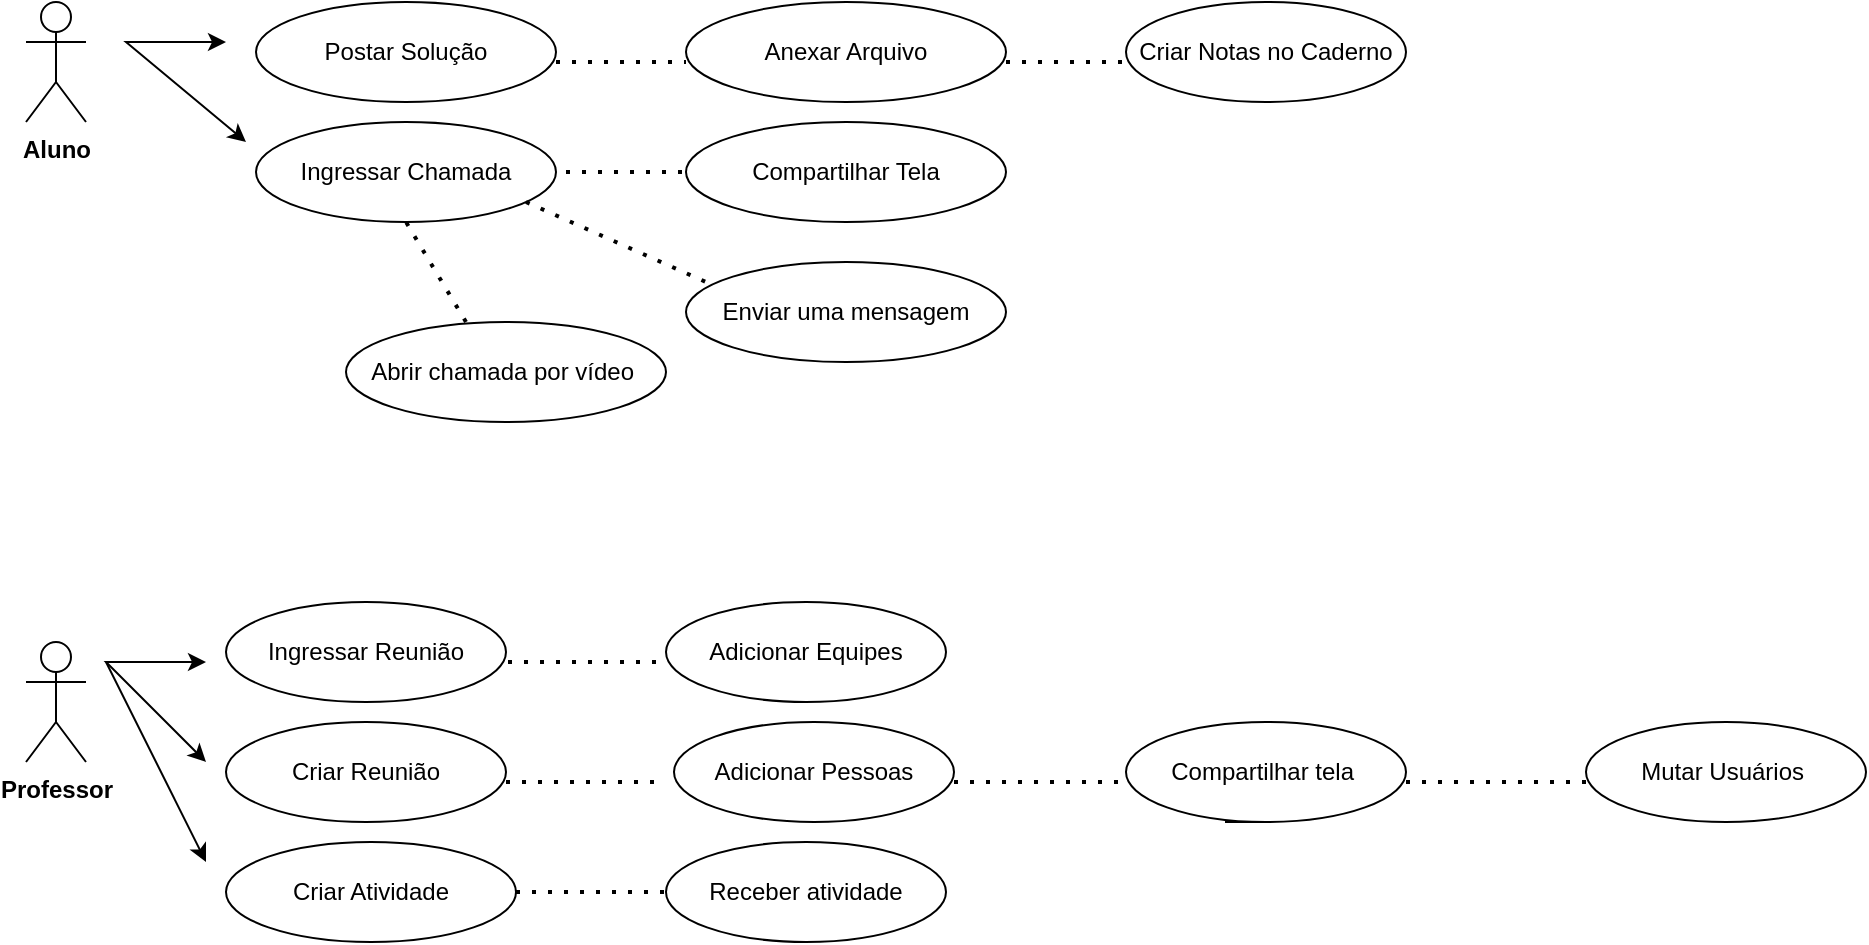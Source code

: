 <mxfile version="16.6.6" type="github">
  <diagram id="ev-IS49E887KY65rZzUE" name="Page-1">
    <mxGraphModel dx="1038" dy="547" grid="1" gridSize="10" guides="1" tooltips="1" connect="1" arrows="1" fold="1" page="1" pageScale="1" pageWidth="827" pageHeight="1169" math="0" shadow="0">
      <root>
        <mxCell id="0" />
        <mxCell id="1" parent="0" />
        <mxCell id="PeXdqCj9iYfmpQTanv59-1" value="&lt;b&gt;Aluno&lt;/b&gt;" style="shape=umlActor;verticalLabelPosition=bottom;verticalAlign=top;html=1;outlineConnect=0;" parent="1" vertex="1">
          <mxGeometry x="20" y="50" width="30" height="60" as="geometry" />
        </mxCell>
        <mxCell id="PeXdqCj9iYfmpQTanv59-6" value="" style="endArrow=classic;html=1;rounded=0;" parent="1" edge="1">
          <mxGeometry width="50" height="50" relative="1" as="geometry">
            <mxPoint x="70" y="70" as="sourcePoint" />
            <mxPoint x="120" y="70" as="targetPoint" />
          </mxGeometry>
        </mxCell>
        <mxCell id="PeXdqCj9iYfmpQTanv59-11" value="Postar Solução" style="ellipse;whiteSpace=wrap;html=1;" parent="1" vertex="1">
          <mxGeometry x="135" y="50" width="150" height="50" as="geometry" />
        </mxCell>
        <mxCell id="PeXdqCj9iYfmpQTanv59-13" value="" style="endArrow=classic;html=1;rounded=0;" parent="1" edge="1">
          <mxGeometry width="50" height="50" relative="1" as="geometry">
            <mxPoint x="80" y="70" as="sourcePoint" />
            <mxPoint x="130" y="120" as="targetPoint" />
            <Array as="points">
              <mxPoint x="70" y="70" />
            </Array>
          </mxGeometry>
        </mxCell>
        <mxCell id="PeXdqCj9iYfmpQTanv59-14" value="Ingressar Chamada" style="ellipse;whiteSpace=wrap;html=1;" parent="1" vertex="1">
          <mxGeometry x="135" y="110" width="150" height="50" as="geometry" />
        </mxCell>
        <mxCell id="PeXdqCj9iYfmpQTanv59-20" value="Anexar Arquivo" style="ellipse;whiteSpace=wrap;html=1;" parent="1" vertex="1">
          <mxGeometry x="350" y="50" width="160" height="50" as="geometry" />
        </mxCell>
        <mxCell id="PeXdqCj9iYfmpQTanv59-39" value="Enviar uma mensagem" style="ellipse;whiteSpace=wrap;html=1;" parent="1" vertex="1">
          <mxGeometry x="350" y="180" width="160" height="50" as="geometry" />
        </mxCell>
        <mxCell id="PeXdqCj9iYfmpQTanv59-41" value="Abrir chamada por vídeo&amp;nbsp;" style="ellipse;whiteSpace=wrap;html=1;" parent="1" vertex="1">
          <mxGeometry x="180" y="210" width="160" height="50" as="geometry" />
        </mxCell>
        <mxCell id="PeXdqCj9iYfmpQTanv59-43" value="" style="endArrow=none;dashed=1;html=1;dashPattern=1 3;strokeWidth=2;rounded=0;" parent="1" edge="1">
          <mxGeometry width="50" height="50" relative="1" as="geometry">
            <mxPoint x="270" y="150" as="sourcePoint" />
            <mxPoint x="360" y="190" as="targetPoint" />
          </mxGeometry>
        </mxCell>
        <mxCell id="PeXdqCj9iYfmpQTanv59-47" value="&lt;b&gt;Professor&lt;/b&gt;" style="shape=umlActor;verticalLabelPosition=bottom;verticalAlign=top;html=1;outlineConnect=0;" parent="1" vertex="1">
          <mxGeometry x="20" y="370" width="30" height="60" as="geometry" />
        </mxCell>
        <mxCell id="PeXdqCj9iYfmpQTanv59-48" value="" style="endArrow=classic;html=1;rounded=0;" parent="1" edge="1">
          <mxGeometry width="50" height="50" relative="1" as="geometry">
            <mxPoint x="60" y="380" as="sourcePoint" />
            <mxPoint x="110" y="380" as="targetPoint" />
          </mxGeometry>
        </mxCell>
        <mxCell id="PeXdqCj9iYfmpQTanv59-49" value="Ingressar Reunião" style="ellipse;whiteSpace=wrap;html=1;" parent="1" vertex="1">
          <mxGeometry x="120" y="350" width="140" height="50" as="geometry" />
        </mxCell>
        <mxCell id="PeXdqCj9iYfmpQTanv59-50" value="" style="endArrow=classic;html=1;rounded=0;" parent="1" edge="1">
          <mxGeometry width="50" height="50" relative="1" as="geometry">
            <mxPoint x="70" y="380" as="sourcePoint" />
            <mxPoint x="110" y="430" as="targetPoint" />
            <Array as="points">
              <mxPoint x="60" y="380" />
            </Array>
          </mxGeometry>
        </mxCell>
        <mxCell id="PeXdqCj9iYfmpQTanv59-51" value="Criar Reunião" style="ellipse;whiteSpace=wrap;html=1;" parent="1" vertex="1">
          <mxGeometry x="120" y="410" width="140" height="50" as="geometry" />
        </mxCell>
        <mxCell id="PeXdqCj9iYfmpQTanv59-54" value="Criar Atividade" style="ellipse;whiteSpace=wrap;html=1;" parent="1" vertex="1">
          <mxGeometry x="120" y="470" width="145" height="50" as="geometry" />
        </mxCell>
        <mxCell id="PeXdqCj9iYfmpQTanv59-69" value="" style="endArrow=none;dashed=1;html=1;dashPattern=1 3;strokeWidth=2;rounded=0;" parent="1" edge="1">
          <mxGeometry width="50" height="50" relative="1" as="geometry">
            <mxPoint x="240" y="210" as="sourcePoint" />
            <mxPoint x="210" y="160" as="targetPoint" />
          </mxGeometry>
        </mxCell>
        <mxCell id="PeXdqCj9iYfmpQTanv59-77" value="" style="endArrow=classic;html=1;rounded=0;" parent="1" edge="1">
          <mxGeometry width="50" height="50" relative="1" as="geometry">
            <mxPoint x="60" y="380" as="sourcePoint" />
            <mxPoint x="110" y="480" as="targetPoint" />
          </mxGeometry>
        </mxCell>
        <mxCell id="CEjFNDo7CflGFvm5ji_s-1" value="" style="endArrow=none;dashed=1;html=1;dashPattern=1 3;strokeWidth=2;rounded=0;entryX=0;entryY=0.5;entryDx=0;entryDy=0;" edge="1" parent="1" target="CEjFNDo7CflGFvm5ji_s-10">
          <mxGeometry width="50" height="50" relative="1" as="geometry">
            <mxPoint x="290" y="135" as="sourcePoint" />
            <mxPoint x="350" y="130" as="targetPoint" />
          </mxGeometry>
        </mxCell>
        <mxCell id="CEjFNDo7CflGFvm5ji_s-10" value="Compartilhar Tela" style="ellipse;whiteSpace=wrap;html=1;" vertex="1" parent="1">
          <mxGeometry x="350" y="110" width="160" height="50" as="geometry" />
        </mxCell>
        <mxCell id="CEjFNDo7CflGFvm5ji_s-12" value="" style="endArrow=none;dashed=1;html=1;dashPattern=1 3;strokeWidth=2;rounded=0;" edge="1" parent="1">
          <mxGeometry width="50" height="50" relative="1" as="geometry">
            <mxPoint x="285" y="80" as="sourcePoint" />
            <mxPoint x="350" y="80" as="targetPoint" />
          </mxGeometry>
        </mxCell>
        <mxCell id="CEjFNDo7CflGFvm5ji_s-14" value="" style="endArrow=none;dashed=1;html=1;dashPattern=1 3;strokeWidth=2;rounded=0;" edge="1" parent="1">
          <mxGeometry width="50" height="50" relative="1" as="geometry">
            <mxPoint x="265" y="495" as="sourcePoint" />
            <mxPoint x="340" y="495" as="targetPoint" />
          </mxGeometry>
        </mxCell>
        <mxCell id="CEjFNDo7CflGFvm5ji_s-15" value="Receber atividade" style="ellipse;whiteSpace=wrap;html=1;" vertex="1" parent="1">
          <mxGeometry x="340" y="470" width="140" height="50" as="geometry" />
        </mxCell>
        <mxCell id="CEjFNDo7CflGFvm5ji_s-17" value="Adicionar Pessoas" style="ellipse;whiteSpace=wrap;html=1;" vertex="1" parent="1">
          <mxGeometry x="344" y="410" width="140" height="50" as="geometry" />
        </mxCell>
        <mxCell id="CEjFNDo7CflGFvm5ji_s-19" style="edgeStyle=orthogonalEdgeStyle;rounded=0;orthogonalLoop=1;jettySize=auto;html=1;exitX=0.5;exitY=1;exitDx=0;exitDy=0;" edge="1" parent="1" source="CEjFNDo7CflGFvm5ji_s-18">
          <mxGeometry relative="1" as="geometry">
            <mxPoint x="620" y="440" as="targetPoint" />
          </mxGeometry>
        </mxCell>
        <mxCell id="CEjFNDo7CflGFvm5ji_s-18" value="Compartilhar tela&amp;nbsp;" style="ellipse;whiteSpace=wrap;html=1;" vertex="1" parent="1">
          <mxGeometry x="570" y="410" width="140" height="50" as="geometry" />
        </mxCell>
        <mxCell id="CEjFNDo7CflGFvm5ji_s-21" value="Mutar Usuários&amp;nbsp;" style="ellipse;whiteSpace=wrap;html=1;" vertex="1" parent="1">
          <mxGeometry x="800" y="410" width="140" height="50" as="geometry" />
        </mxCell>
        <mxCell id="CEjFNDo7CflGFvm5ji_s-24" value="" style="endArrow=none;dashed=1;html=1;dashPattern=1 3;strokeWidth=2;rounded=0;" edge="1" parent="1">
          <mxGeometry width="50" height="50" relative="1" as="geometry">
            <mxPoint x="260" y="440" as="sourcePoint" />
            <mxPoint x="340" y="440" as="targetPoint" />
          </mxGeometry>
        </mxCell>
        <mxCell id="CEjFNDo7CflGFvm5ji_s-25" value="" style="endArrow=none;dashed=1;html=1;dashPattern=1 3;strokeWidth=2;rounded=0;" edge="1" parent="1">
          <mxGeometry width="50" height="50" relative="1" as="geometry">
            <mxPoint x="484" y="440" as="sourcePoint" />
            <mxPoint x="570" y="440" as="targetPoint" />
          </mxGeometry>
        </mxCell>
        <mxCell id="CEjFNDo7CflGFvm5ji_s-26" value="" style="endArrow=none;dashed=1;html=1;dashPattern=1 3;strokeWidth=2;rounded=0;" edge="1" parent="1">
          <mxGeometry width="50" height="50" relative="1" as="geometry">
            <mxPoint x="710" y="440" as="sourcePoint" />
            <mxPoint x="800" y="440" as="targetPoint" />
          </mxGeometry>
        </mxCell>
        <mxCell id="CEjFNDo7CflGFvm5ji_s-28" value="" style="endArrow=none;dashed=1;html=1;dashPattern=1 3;strokeWidth=2;rounded=0;" edge="1" parent="1">
          <mxGeometry width="50" height="50" relative="1" as="geometry">
            <mxPoint x="510" y="80" as="sourcePoint" />
            <mxPoint x="570" y="80" as="targetPoint" />
          </mxGeometry>
        </mxCell>
        <mxCell id="CEjFNDo7CflGFvm5ji_s-30" value="Criar Notas no Caderno" style="ellipse;whiteSpace=wrap;html=1;" vertex="1" parent="1">
          <mxGeometry x="570" y="50" width="140" height="50" as="geometry" />
        </mxCell>
        <mxCell id="CEjFNDo7CflGFvm5ji_s-34" value="" style="endArrow=none;dashed=1;html=1;dashPattern=1 3;strokeWidth=2;rounded=0;" edge="1" parent="1">
          <mxGeometry width="50" height="50" relative="1" as="geometry">
            <mxPoint x="335" y="380" as="sourcePoint" />
            <mxPoint x="260" y="380" as="targetPoint" />
          </mxGeometry>
        </mxCell>
        <mxCell id="CEjFNDo7CflGFvm5ji_s-36" value="Adicionar Equipes" style="ellipse;whiteSpace=wrap;html=1;" vertex="1" parent="1">
          <mxGeometry x="340" y="350" width="140" height="50" as="geometry" />
        </mxCell>
      </root>
    </mxGraphModel>
  </diagram>
</mxfile>
